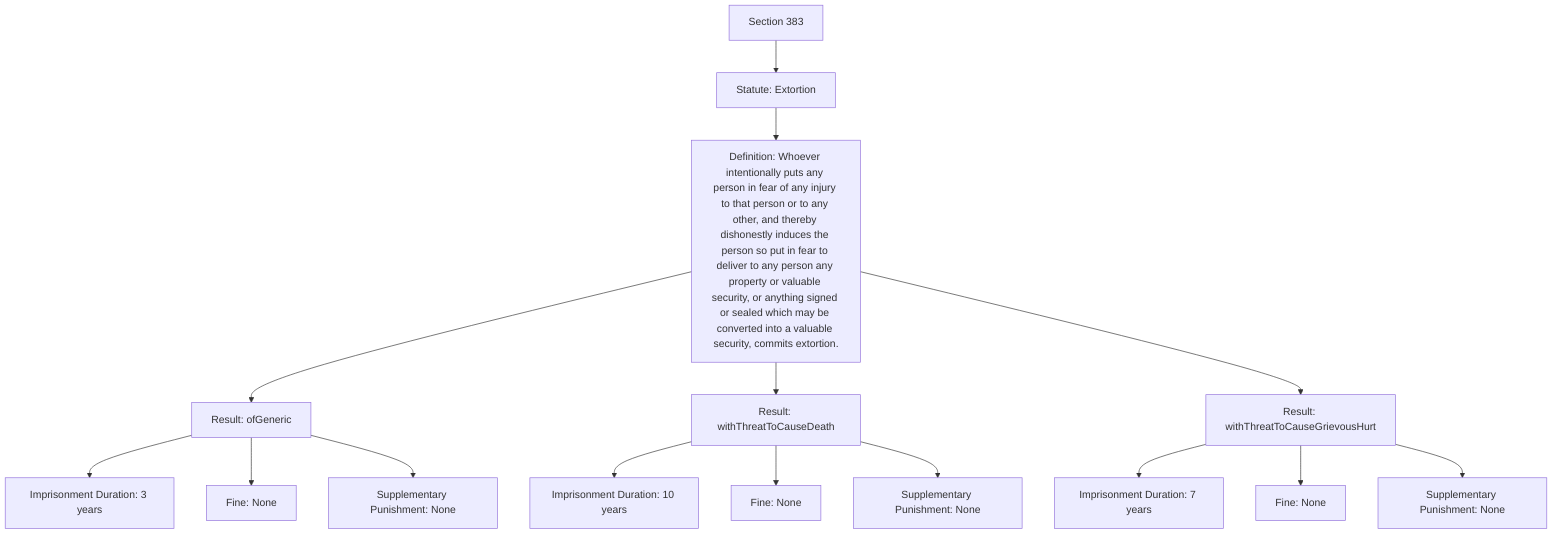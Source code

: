 graph TD

    A[Section 383] --> B[Statute: Extortion] --> C[Definition: Whoever intentionally puts any person in fear of any injury to that person or to any other, and thereby dishonestly induces the person so put in fear to deliver to any person any property or valuable security, or anything signed or sealed which may be converted into a valuable security, commits extortion.]

    C --> D[Result: ofGeneric]
    D --> D1[Imprisonment Duration: 3 years]
    D --> D2[Fine: None]
    D --> D3[Supplementary Punishment: None]

    C --> E[Result: withThreatToCauseDeath]
    E --> E1[Imprisonment Duration: 10 years]
    E --> E2[Fine: None]
    E --> E3[Supplementary Punishment: None]

    C --> F[Result: withThreatToCauseGrievousHurt]
    F --> F1[Imprisonment Duration: 7 years]
    F --> F2[Fine: None]
    F --> F3[Supplementary Punishment: None]
